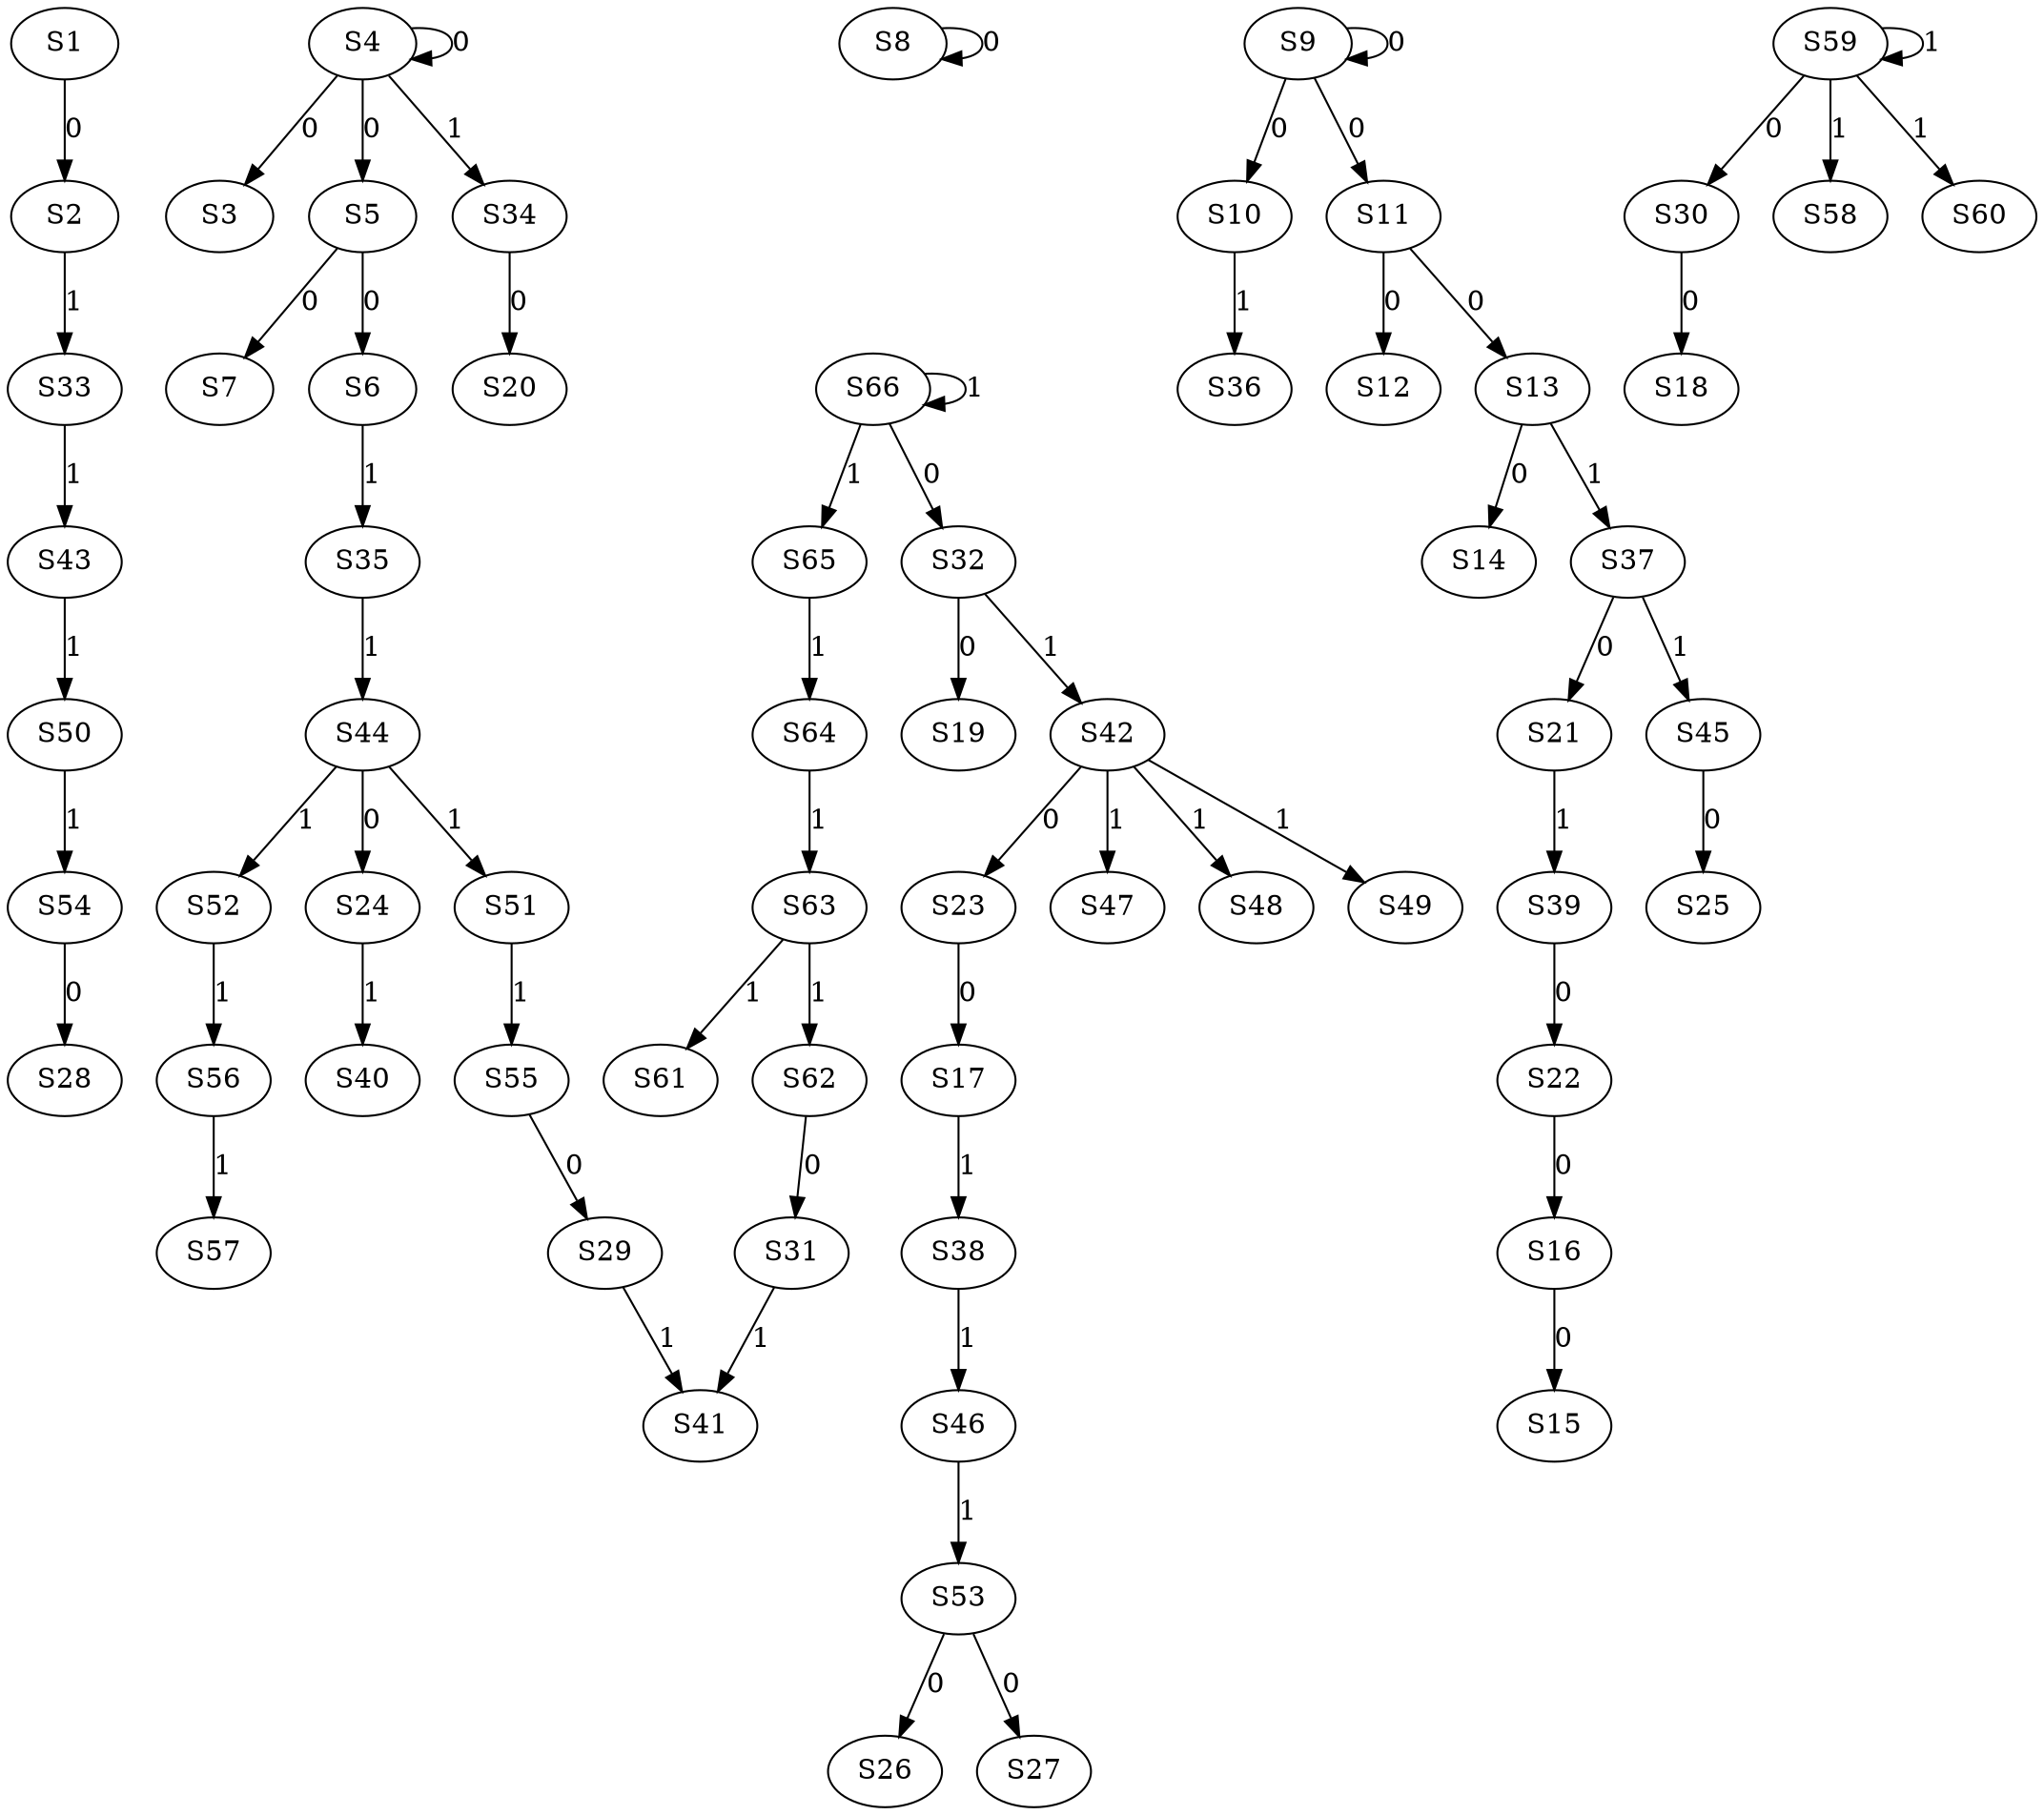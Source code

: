 strict digraph {
	S1 -> S2 [ label = 0 ];
	S4 -> S3 [ label = 0 ];
	S4 -> S4 [ label = 0 ];
	S4 -> S5 [ label = 0 ];
	S5 -> S6 [ label = 0 ];
	S5 -> S7 [ label = 0 ];
	S8 -> S8 [ label = 0 ];
	S9 -> S9 [ label = 0 ];
	S9 -> S10 [ label = 0 ];
	S9 -> S11 [ label = 0 ];
	S11 -> S12 [ label = 0 ];
	S11 -> S13 [ label = 0 ];
	S13 -> S14 [ label = 0 ];
	S16 -> S15 [ label = 0 ];
	S22 -> S16 [ label = 0 ];
	S23 -> S17 [ label = 0 ];
	S30 -> S18 [ label = 0 ];
	S32 -> S19 [ label = 0 ];
	S34 -> S20 [ label = 0 ];
	S37 -> S21 [ label = 0 ];
	S39 -> S22 [ label = 0 ];
	S42 -> S23 [ label = 0 ];
	S44 -> S24 [ label = 0 ];
	S45 -> S25 [ label = 0 ];
	S53 -> S26 [ label = 0 ];
	S53 -> S27 [ label = 0 ];
	S54 -> S28 [ label = 0 ];
	S55 -> S29 [ label = 0 ];
	S59 -> S30 [ label = 0 ];
	S62 -> S31 [ label = 0 ];
	S66 -> S32 [ label = 0 ];
	S2 -> S33 [ label = 1 ];
	S4 -> S34 [ label = 1 ];
	S6 -> S35 [ label = 1 ];
	S10 -> S36 [ label = 1 ];
	S13 -> S37 [ label = 1 ];
	S17 -> S38 [ label = 1 ];
	S21 -> S39 [ label = 1 ];
	S24 -> S40 [ label = 1 ];
	S31 -> S41 [ label = 1 ];
	S32 -> S42 [ label = 1 ];
	S33 -> S43 [ label = 1 ];
	S35 -> S44 [ label = 1 ];
	S37 -> S45 [ label = 1 ];
	S38 -> S46 [ label = 1 ];
	S42 -> S47 [ label = 1 ];
	S42 -> S48 [ label = 1 ];
	S42 -> S49 [ label = 1 ];
	S43 -> S50 [ label = 1 ];
	S44 -> S51 [ label = 1 ];
	S44 -> S52 [ label = 1 ];
	S46 -> S53 [ label = 1 ];
	S50 -> S54 [ label = 1 ];
	S51 -> S55 [ label = 1 ];
	S52 -> S56 [ label = 1 ];
	S56 -> S57 [ label = 1 ];
	S59 -> S58 [ label = 1 ];
	S59 -> S59 [ label = 1 ];
	S59 -> S60 [ label = 1 ];
	S63 -> S61 [ label = 1 ];
	S63 -> S62 [ label = 1 ];
	S64 -> S63 [ label = 1 ];
	S65 -> S64 [ label = 1 ];
	S66 -> S65 [ label = 1 ];
	S66 -> S66 [ label = 1 ];
	S29 -> S41 [ label = 1 ];
}